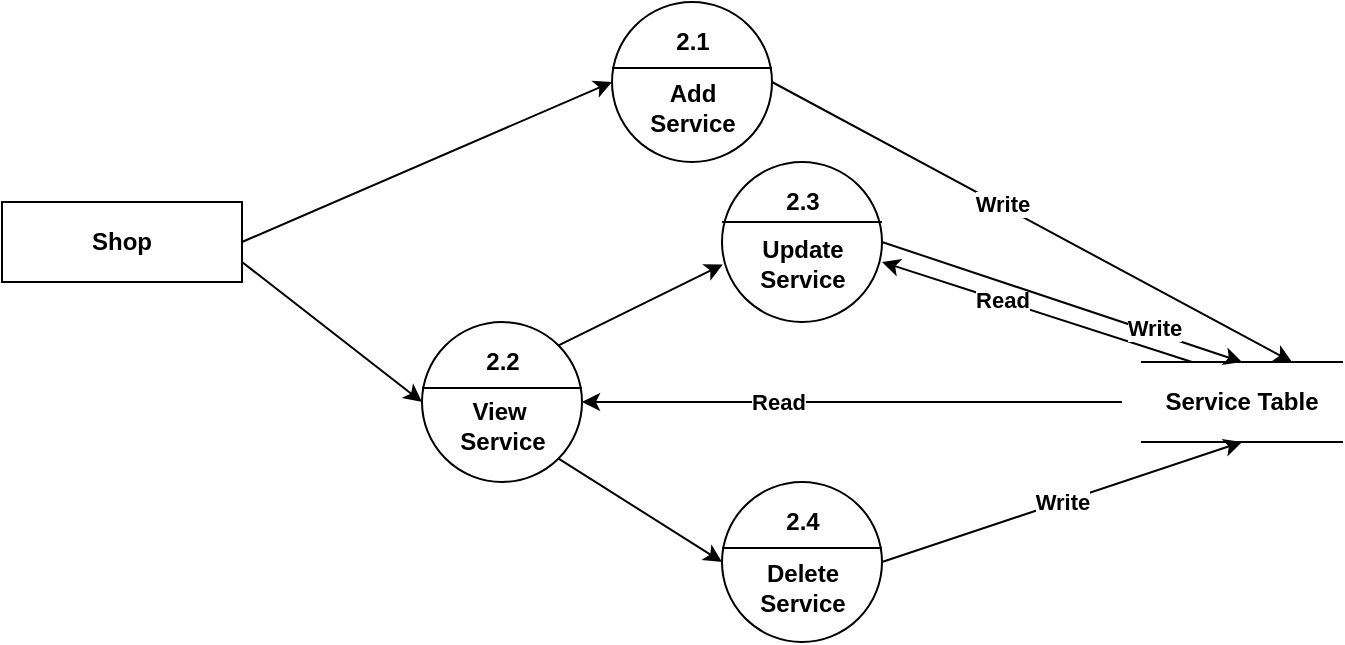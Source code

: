 <mxfile version="18.0.7" type="device"><diagram id="SiVeURO1VajzGdpQZzNy" name="Page-1"><mxGraphModel dx="1014" dy="473" grid="1" gridSize="10" guides="1" tooltips="1" connect="1" arrows="1" fold="1" page="1" pageScale="1" pageWidth="850" pageHeight="1100" math="0" shadow="0"><root><mxCell id="0"/><mxCell id="1" parent="0"/><mxCell id="G6u4iMm877HwurFsnmwV-1" value="&lt;b&gt;Shop&lt;/b&gt;" style="rounded=0;whiteSpace=wrap;html=1;" parent="1" vertex="1"><mxGeometry x="80" y="160" width="120" height="40" as="geometry"/></mxCell><mxCell id="G6u4iMm877HwurFsnmwV-2" style="rounded=0;orthogonalLoop=1;jettySize=auto;html=1;exitX=1;exitY=0.75;exitDx=0;exitDy=0;" parent="1" source="G6u4iMm877HwurFsnmwV-1" edge="1"><mxGeometry relative="1" as="geometry"><mxPoint x="290" y="260" as="targetPoint"/><mxPoint x="310" y="245" as="sourcePoint"/></mxGeometry></mxCell><mxCell id="G6u4iMm877HwurFsnmwV-3" value="" style="ellipse;whiteSpace=wrap;html=1;aspect=fixed;" parent="1" vertex="1"><mxGeometry x="290" y="220" width="80" height="80" as="geometry"/></mxCell><mxCell id="G6u4iMm877HwurFsnmwV-4" value="" style="endArrow=none;html=1;rounded=0;exitX=0;exitY=0.5;exitDx=0;exitDy=0;entryX=1;entryY=0.5;entryDx=0;entryDy=0;" parent="1" edge="1"><mxGeometry width="50" height="50" relative="1" as="geometry"><mxPoint x="290" y="253" as="sourcePoint"/><mxPoint x="370" y="253" as="targetPoint"/></mxGeometry></mxCell><mxCell id="G6u4iMm877HwurFsnmwV-5" value="" style="ellipse;whiteSpace=wrap;html=1;aspect=fixed;" parent="1" vertex="1"><mxGeometry x="440" y="140" width="80" height="80" as="geometry"/></mxCell><mxCell id="G6u4iMm877HwurFsnmwV-6" value="" style="endArrow=none;html=1;rounded=0;exitX=0;exitY=0.5;exitDx=0;exitDy=0;entryX=1;entryY=0.5;entryDx=0;entryDy=0;" parent="1" edge="1"><mxGeometry width="50" height="50" relative="1" as="geometry"><mxPoint x="440" y="170" as="sourcePoint"/><mxPoint x="520" y="170" as="targetPoint"/></mxGeometry></mxCell><mxCell id="G6u4iMm877HwurFsnmwV-7" value="" style="ellipse;whiteSpace=wrap;html=1;aspect=fixed;" parent="1" vertex="1"><mxGeometry x="440" y="300" width="80" height="80" as="geometry"/></mxCell><mxCell id="G6u4iMm877HwurFsnmwV-8" value="" style="endArrow=none;html=1;rounded=0;exitX=0;exitY=0.5;exitDx=0;exitDy=0;entryX=1;entryY=0.5;entryDx=0;entryDy=0;" parent="1" edge="1"><mxGeometry width="50" height="50" relative="1" as="geometry"><mxPoint x="440" y="333" as="sourcePoint"/><mxPoint x="520" y="333" as="targetPoint"/></mxGeometry></mxCell><mxCell id="G6u4iMm877HwurFsnmwV-9" value="&lt;b&gt;Service Table&lt;/b&gt;" style="shape=partialRectangle;whiteSpace=wrap;html=1;left=0;right=0;fillColor=none;" parent="1" vertex="1"><mxGeometry x="650" y="240" width="100" height="40" as="geometry"/></mxCell><mxCell id="G6u4iMm877HwurFsnmwV-10" style="rounded=0;orthogonalLoop=1;jettySize=auto;html=1;exitX=1;exitY=0;exitDx=0;exitDy=0;entryX=0.005;entryY=0.64;entryDx=0;entryDy=0;entryPerimeter=0;" parent="1" source="G6u4iMm877HwurFsnmwV-3" target="G6u4iMm877HwurFsnmwV-5" edge="1"><mxGeometry relative="1" as="geometry"><mxPoint x="425" y="240" as="targetPoint"/><mxPoint x="385" y="240" as="sourcePoint"/></mxGeometry></mxCell><mxCell id="G6u4iMm877HwurFsnmwV-11" style="rounded=0;orthogonalLoop=1;jettySize=auto;html=1;exitX=1;exitY=1;exitDx=0;exitDy=0;" parent="1" source="G6u4iMm877HwurFsnmwV-3" edge="1"><mxGeometry relative="1" as="geometry"><mxPoint x="440" y="340" as="targetPoint"/><mxPoint x="260" y="280" as="sourcePoint"/></mxGeometry></mxCell><mxCell id="G6u4iMm877HwurFsnmwV-13" value="&lt;b&gt;2.2&lt;/b&gt;" style="text;html=1;resizable=0;autosize=1;align=center;verticalAlign=middle;points=[];fillColor=none;strokeColor=none;rounded=0;" parent="1" vertex="1"><mxGeometry x="315" y="230" width="30" height="20" as="geometry"/></mxCell><mxCell id="G6u4iMm877HwurFsnmwV-14" value="&lt;b&gt;View&amp;nbsp;&lt;br&gt;Service&lt;br&gt;&lt;/b&gt;" style="text;html=1;resizable=0;autosize=1;align=center;verticalAlign=middle;points=[];fillColor=none;strokeColor=none;rounded=0;" parent="1" vertex="1"><mxGeometry x="300" y="257" width="60" height="30" as="geometry"/></mxCell><mxCell id="G6u4iMm877HwurFsnmwV-15" value="&lt;b&gt;Update&lt;br&gt;Service&lt;br&gt;&lt;/b&gt;" style="text;html=1;resizable=0;autosize=1;align=center;verticalAlign=middle;points=[];fillColor=none;strokeColor=none;rounded=0;" parent="1" vertex="1"><mxGeometry x="450" y="176" width="60" height="30" as="geometry"/></mxCell><mxCell id="G6u4iMm877HwurFsnmwV-16" value="&lt;b&gt;Delete&lt;br&gt;Service&lt;br&gt;&lt;/b&gt;" style="text;html=1;resizable=0;autosize=1;align=center;verticalAlign=middle;points=[];fillColor=none;strokeColor=none;rounded=0;" parent="1" vertex="1"><mxGeometry x="450" y="338" width="60" height="30" as="geometry"/></mxCell><mxCell id="G6u4iMm877HwurFsnmwV-17" value="&lt;b&gt;2.3&lt;/b&gt;" style="text;html=1;resizable=0;autosize=1;align=center;verticalAlign=middle;points=[];fillColor=none;strokeColor=none;rounded=0;" parent="1" vertex="1"><mxGeometry x="465" y="150" width="30" height="20" as="geometry"/></mxCell><mxCell id="G6u4iMm877HwurFsnmwV-18" value="&lt;b&gt;2.4&lt;/b&gt;" style="text;html=1;resizable=0;autosize=1;align=center;verticalAlign=middle;points=[];fillColor=none;strokeColor=none;rounded=0;" parent="1" vertex="1"><mxGeometry x="465" y="310" width="30" height="20" as="geometry"/></mxCell><mxCell id="G6u4iMm877HwurFsnmwV-19" value="&lt;b&gt;Write&lt;/b&gt;" style="rounded=0;orthogonalLoop=1;jettySize=auto;html=1;exitX=1;exitY=0.5;exitDx=0;exitDy=0;entryX=0.5;entryY=1;entryDx=0;entryDy=0;" parent="1" source="G6u4iMm877HwurFsnmwV-7" target="G6u4iMm877HwurFsnmwV-9" edge="1"><mxGeometry relative="1" as="geometry"><mxPoint x="611.72" y="288.28" as="targetPoint"/><mxPoint x="530.004" y="339.996" as="sourcePoint"/><Array as="points"><mxPoint x="580" y="320"/></Array></mxGeometry></mxCell><mxCell id="G6u4iMm877HwurFsnmwV-20" style="rounded=0;orthogonalLoop=1;jettySize=auto;html=1;startArrow=classic;startFill=1;endArrow=none;endFill=0;entryX=0.25;entryY=0;entryDx=0;entryDy=0;" parent="1" target="G6u4iMm877HwurFsnmwV-9" edge="1"><mxGeometry relative="1" as="geometry"><mxPoint x="630" y="250" as="targetPoint"/><mxPoint x="520" y="190" as="sourcePoint"/></mxGeometry></mxCell><mxCell id="hU-m20AlFkASe9Of5R9N-1" value="&lt;b&gt;Read&lt;/b&gt;" style="edgeLabel;html=1;align=center;verticalAlign=middle;resizable=0;points=[];" parent="G6u4iMm877HwurFsnmwV-20" vertex="1" connectable="0"><mxGeometry x="-0.232" relative="1" as="geometry"><mxPoint as="offset"/></mxGeometry></mxCell><mxCell id="G6u4iMm877HwurFsnmwV-22" style="rounded=0;orthogonalLoop=1;jettySize=auto;html=1;entryX=0.5;entryY=0;entryDx=0;entryDy=0;" parent="1" target="G6u4iMm877HwurFsnmwV-9" edge="1"><mxGeometry relative="1" as="geometry"><mxPoint x="621.72" y="221.72" as="targetPoint"/><mxPoint x="520" y="180" as="sourcePoint"/></mxGeometry></mxCell><mxCell id="G6u4iMm877HwurFsnmwV-29" value="&lt;b&gt;Write&lt;/b&gt;" style="edgeLabel;html=1;align=center;verticalAlign=middle;resizable=0;points=[];" parent="G6u4iMm877HwurFsnmwV-22" vertex="1" connectable="0"><mxGeometry x="0.5" y="2" relative="1" as="geometry"><mxPoint as="offset"/></mxGeometry></mxCell><mxCell id="G6u4iMm877HwurFsnmwV-24" style="rounded=0;orthogonalLoop=1;jettySize=auto;html=1;exitX=1;exitY=0.5;exitDx=0;exitDy=0;entryX=0;entryY=0.5;entryDx=0;entryDy=0;" parent="1" target="G6u4iMm877HwurFsnmwV-25" edge="1"><mxGeometry relative="1" as="geometry"><mxPoint x="390" y="100" as="targetPoint"/><mxPoint x="200" y="180" as="sourcePoint"/></mxGeometry></mxCell><mxCell id="G6u4iMm877HwurFsnmwV-25" value="" style="ellipse;whiteSpace=wrap;html=1;aspect=fixed;" parent="1" vertex="1"><mxGeometry x="385" y="60" width="80" height="80" as="geometry"/></mxCell><mxCell id="G6u4iMm877HwurFsnmwV-26" value="" style="endArrow=none;html=1;rounded=0;exitX=0;exitY=0.5;exitDx=0;exitDy=0;entryX=1;entryY=0.5;entryDx=0;entryDy=0;" parent="1" edge="1"><mxGeometry width="50" height="50" relative="1" as="geometry"><mxPoint x="385" y="93" as="sourcePoint"/><mxPoint x="465" y="93" as="targetPoint"/></mxGeometry></mxCell><mxCell id="G6u4iMm877HwurFsnmwV-27" value="&lt;b&gt;2.1&lt;/b&gt;" style="text;html=1;resizable=0;autosize=1;align=center;verticalAlign=middle;points=[];fillColor=none;strokeColor=none;rounded=0;" parent="1" vertex="1"><mxGeometry x="410" y="70" width="30" height="20" as="geometry"/></mxCell><mxCell id="G6u4iMm877HwurFsnmwV-28" value="&lt;b&gt;Add&lt;br&gt;Service&lt;br&gt;&lt;/b&gt;" style="text;html=1;resizable=0;autosize=1;align=center;verticalAlign=middle;points=[];fillColor=none;strokeColor=none;rounded=0;" parent="1" vertex="1"><mxGeometry x="395" y="98" width="60" height="30" as="geometry"/></mxCell><mxCell id="G6u4iMm877HwurFsnmwV-31" style="rounded=0;orthogonalLoop=1;jettySize=auto;html=1;exitX=1;exitY=0.5;exitDx=0;exitDy=0;entryX=0.75;entryY=0;entryDx=0;entryDy=0;" parent="1" source="G6u4iMm877HwurFsnmwV-25" target="G6u4iMm877HwurFsnmwV-9" edge="1"><mxGeometry relative="1" as="geometry"><mxPoint x="700" y="230" as="targetPoint"/><mxPoint x="360" y="60" as="sourcePoint"/></mxGeometry></mxCell><mxCell id="G6u4iMm877HwurFsnmwV-32" value="&lt;b&gt;Write&lt;/b&gt;" style="edgeLabel;html=1;align=center;verticalAlign=middle;resizable=0;points=[];" parent="G6u4iMm877HwurFsnmwV-31" vertex="1" connectable="0"><mxGeometry x="0.5" y="2" relative="1" as="geometry"><mxPoint x="-81" y="-43" as="offset"/></mxGeometry></mxCell><mxCell id="hU-m20AlFkASe9Of5R9N-3" value="" style="endArrow=classic;html=1;rounded=0;" parent="1" edge="1"><mxGeometry width="50" height="50" relative="1" as="geometry"><mxPoint x="640" y="260" as="sourcePoint"/><mxPoint x="370" y="260" as="targetPoint"/></mxGeometry></mxCell><mxCell id="hU-m20AlFkASe9Of5R9N-4" value="&lt;b&gt;Read&lt;/b&gt;" style="edgeLabel;html=1;align=center;verticalAlign=middle;resizable=0;points=[];" parent="hU-m20AlFkASe9Of5R9N-3" vertex="1" connectable="0"><mxGeometry x="0.274" relative="1" as="geometry"><mxPoint as="offset"/></mxGeometry></mxCell></root></mxGraphModel></diagram></mxfile>
